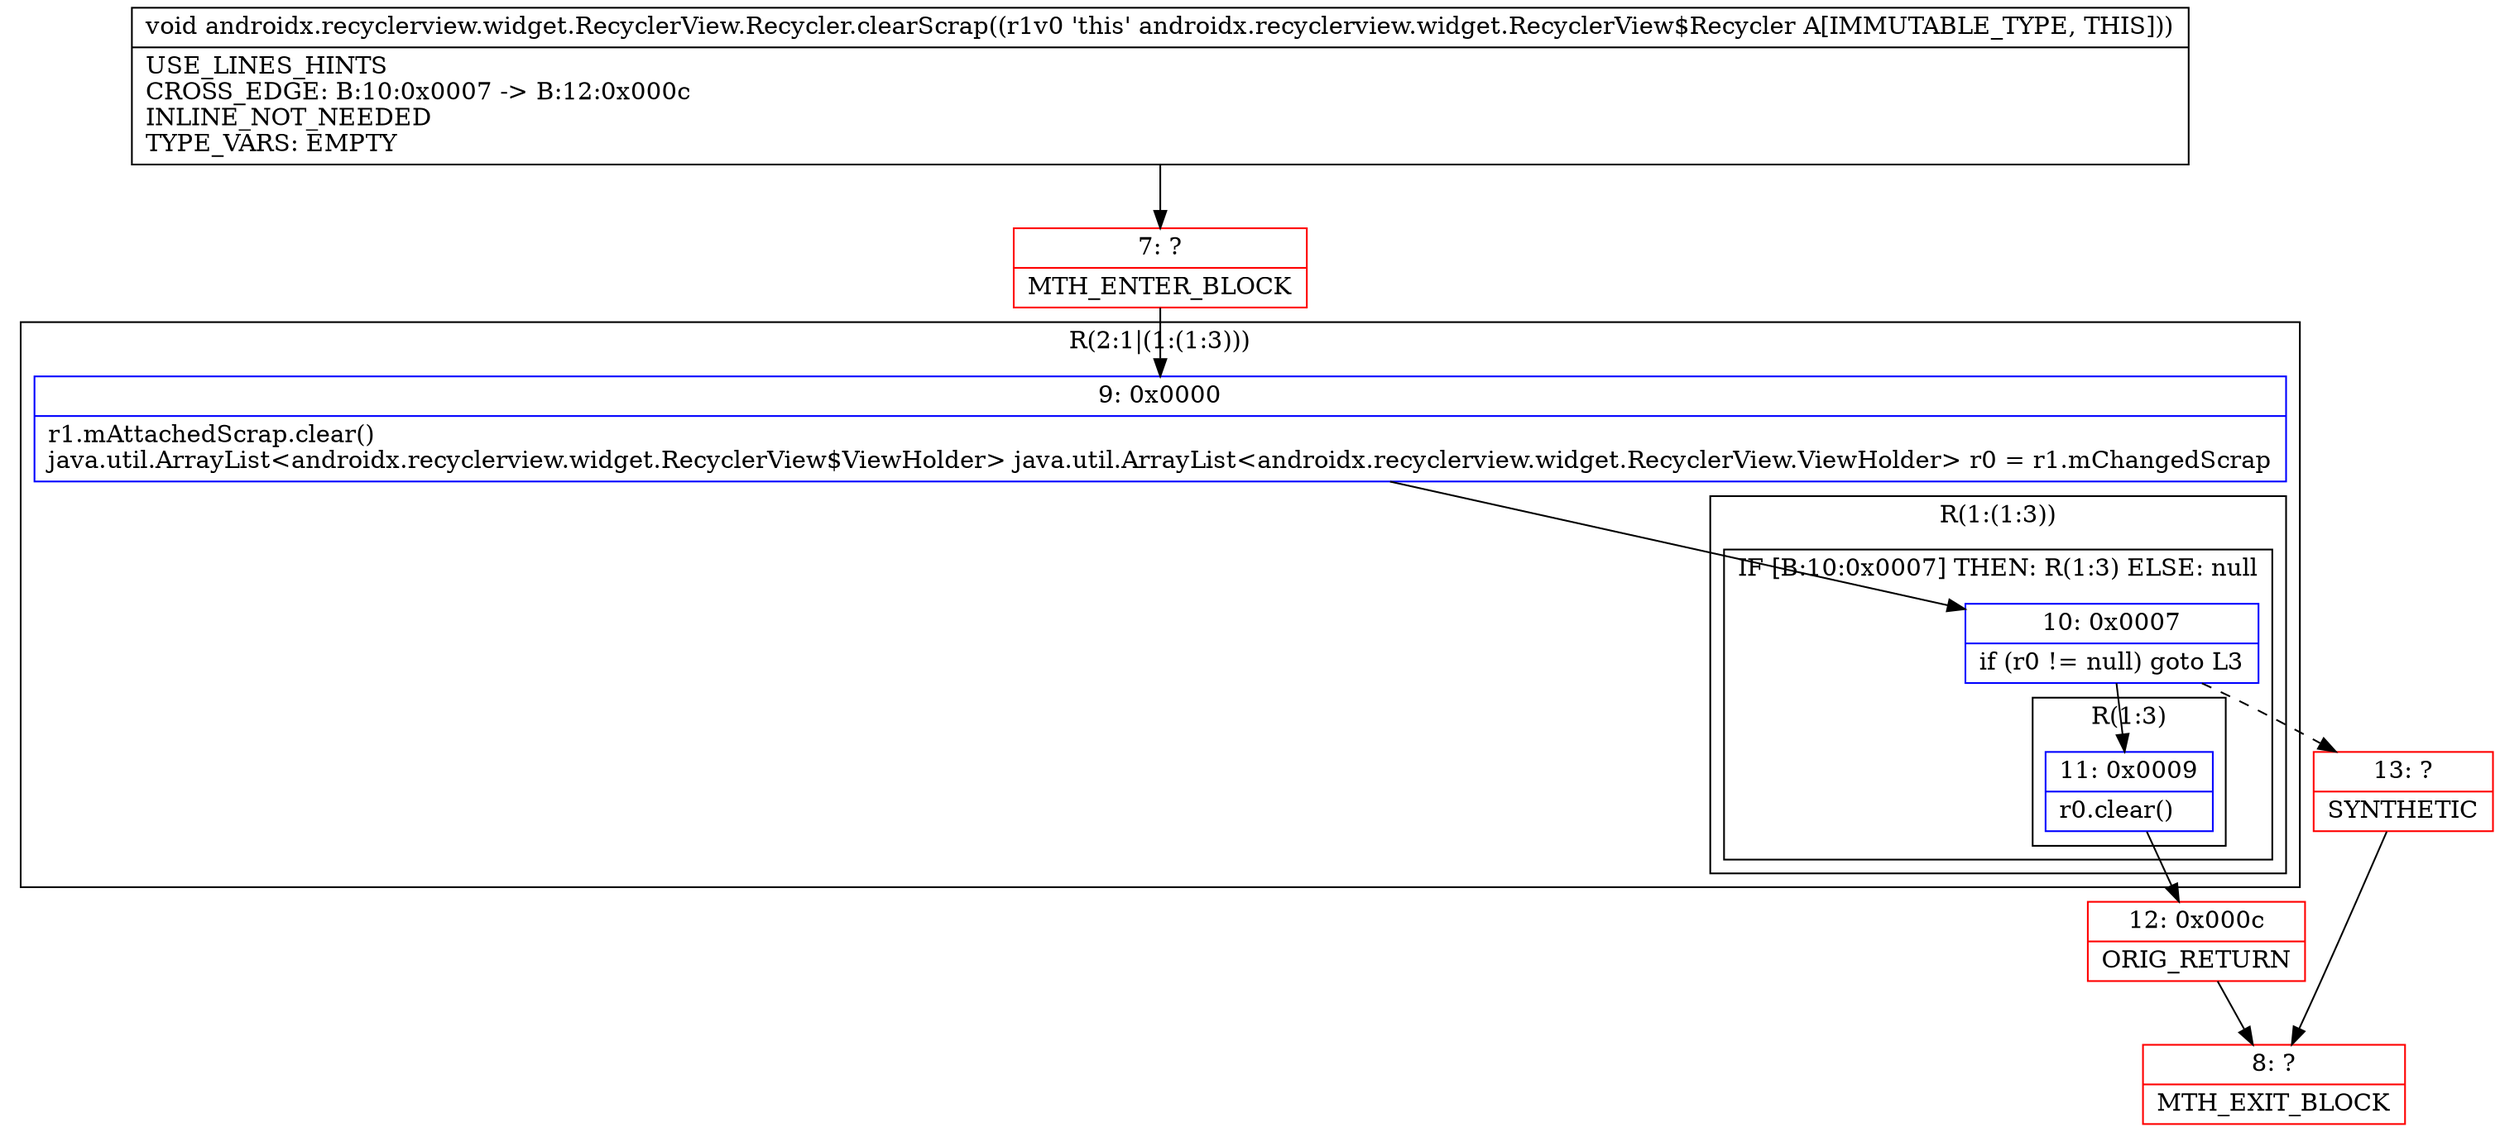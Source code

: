 digraph "CFG forandroidx.recyclerview.widget.RecyclerView.Recycler.clearScrap()V" {
subgraph cluster_Region_1255918397 {
label = "R(2:1|(1:(1:3)))";
node [shape=record,color=blue];
Node_9 [shape=record,label="{9\:\ 0x0000|r1.mAttachedScrap.clear()\ljava.util.ArrayList\<androidx.recyclerview.widget.RecyclerView$ViewHolder\> java.util.ArrayList\<androidx.recyclerview.widget.RecyclerView.ViewHolder\> r0 = r1.mChangedScrap\l}"];
subgraph cluster_Region_550394711 {
label = "R(1:(1:3))";
node [shape=record,color=blue];
subgraph cluster_IfRegion_942807623 {
label = "IF [B:10:0x0007] THEN: R(1:3) ELSE: null";
node [shape=record,color=blue];
Node_10 [shape=record,label="{10\:\ 0x0007|if (r0 != null) goto L3\l}"];
subgraph cluster_Region_208066636 {
label = "R(1:3)";
node [shape=record,color=blue];
Node_11 [shape=record,label="{11\:\ 0x0009|r0.clear()\l}"];
}
}
}
}
Node_7 [shape=record,color=red,label="{7\:\ ?|MTH_ENTER_BLOCK\l}"];
Node_12 [shape=record,color=red,label="{12\:\ 0x000c|ORIG_RETURN\l}"];
Node_8 [shape=record,color=red,label="{8\:\ ?|MTH_EXIT_BLOCK\l}"];
Node_13 [shape=record,color=red,label="{13\:\ ?|SYNTHETIC\l}"];
MethodNode[shape=record,label="{void androidx.recyclerview.widget.RecyclerView.Recycler.clearScrap((r1v0 'this' androidx.recyclerview.widget.RecyclerView$Recycler A[IMMUTABLE_TYPE, THIS]))  | USE_LINES_HINTS\lCROSS_EDGE: B:10:0x0007 \-\> B:12:0x000c\lINLINE_NOT_NEEDED\lTYPE_VARS: EMPTY\l}"];
MethodNode -> Node_7;Node_9 -> Node_10;
Node_10 -> Node_11;
Node_10 -> Node_13[style=dashed];
Node_11 -> Node_12;
Node_7 -> Node_9;
Node_12 -> Node_8;
Node_13 -> Node_8;
}

